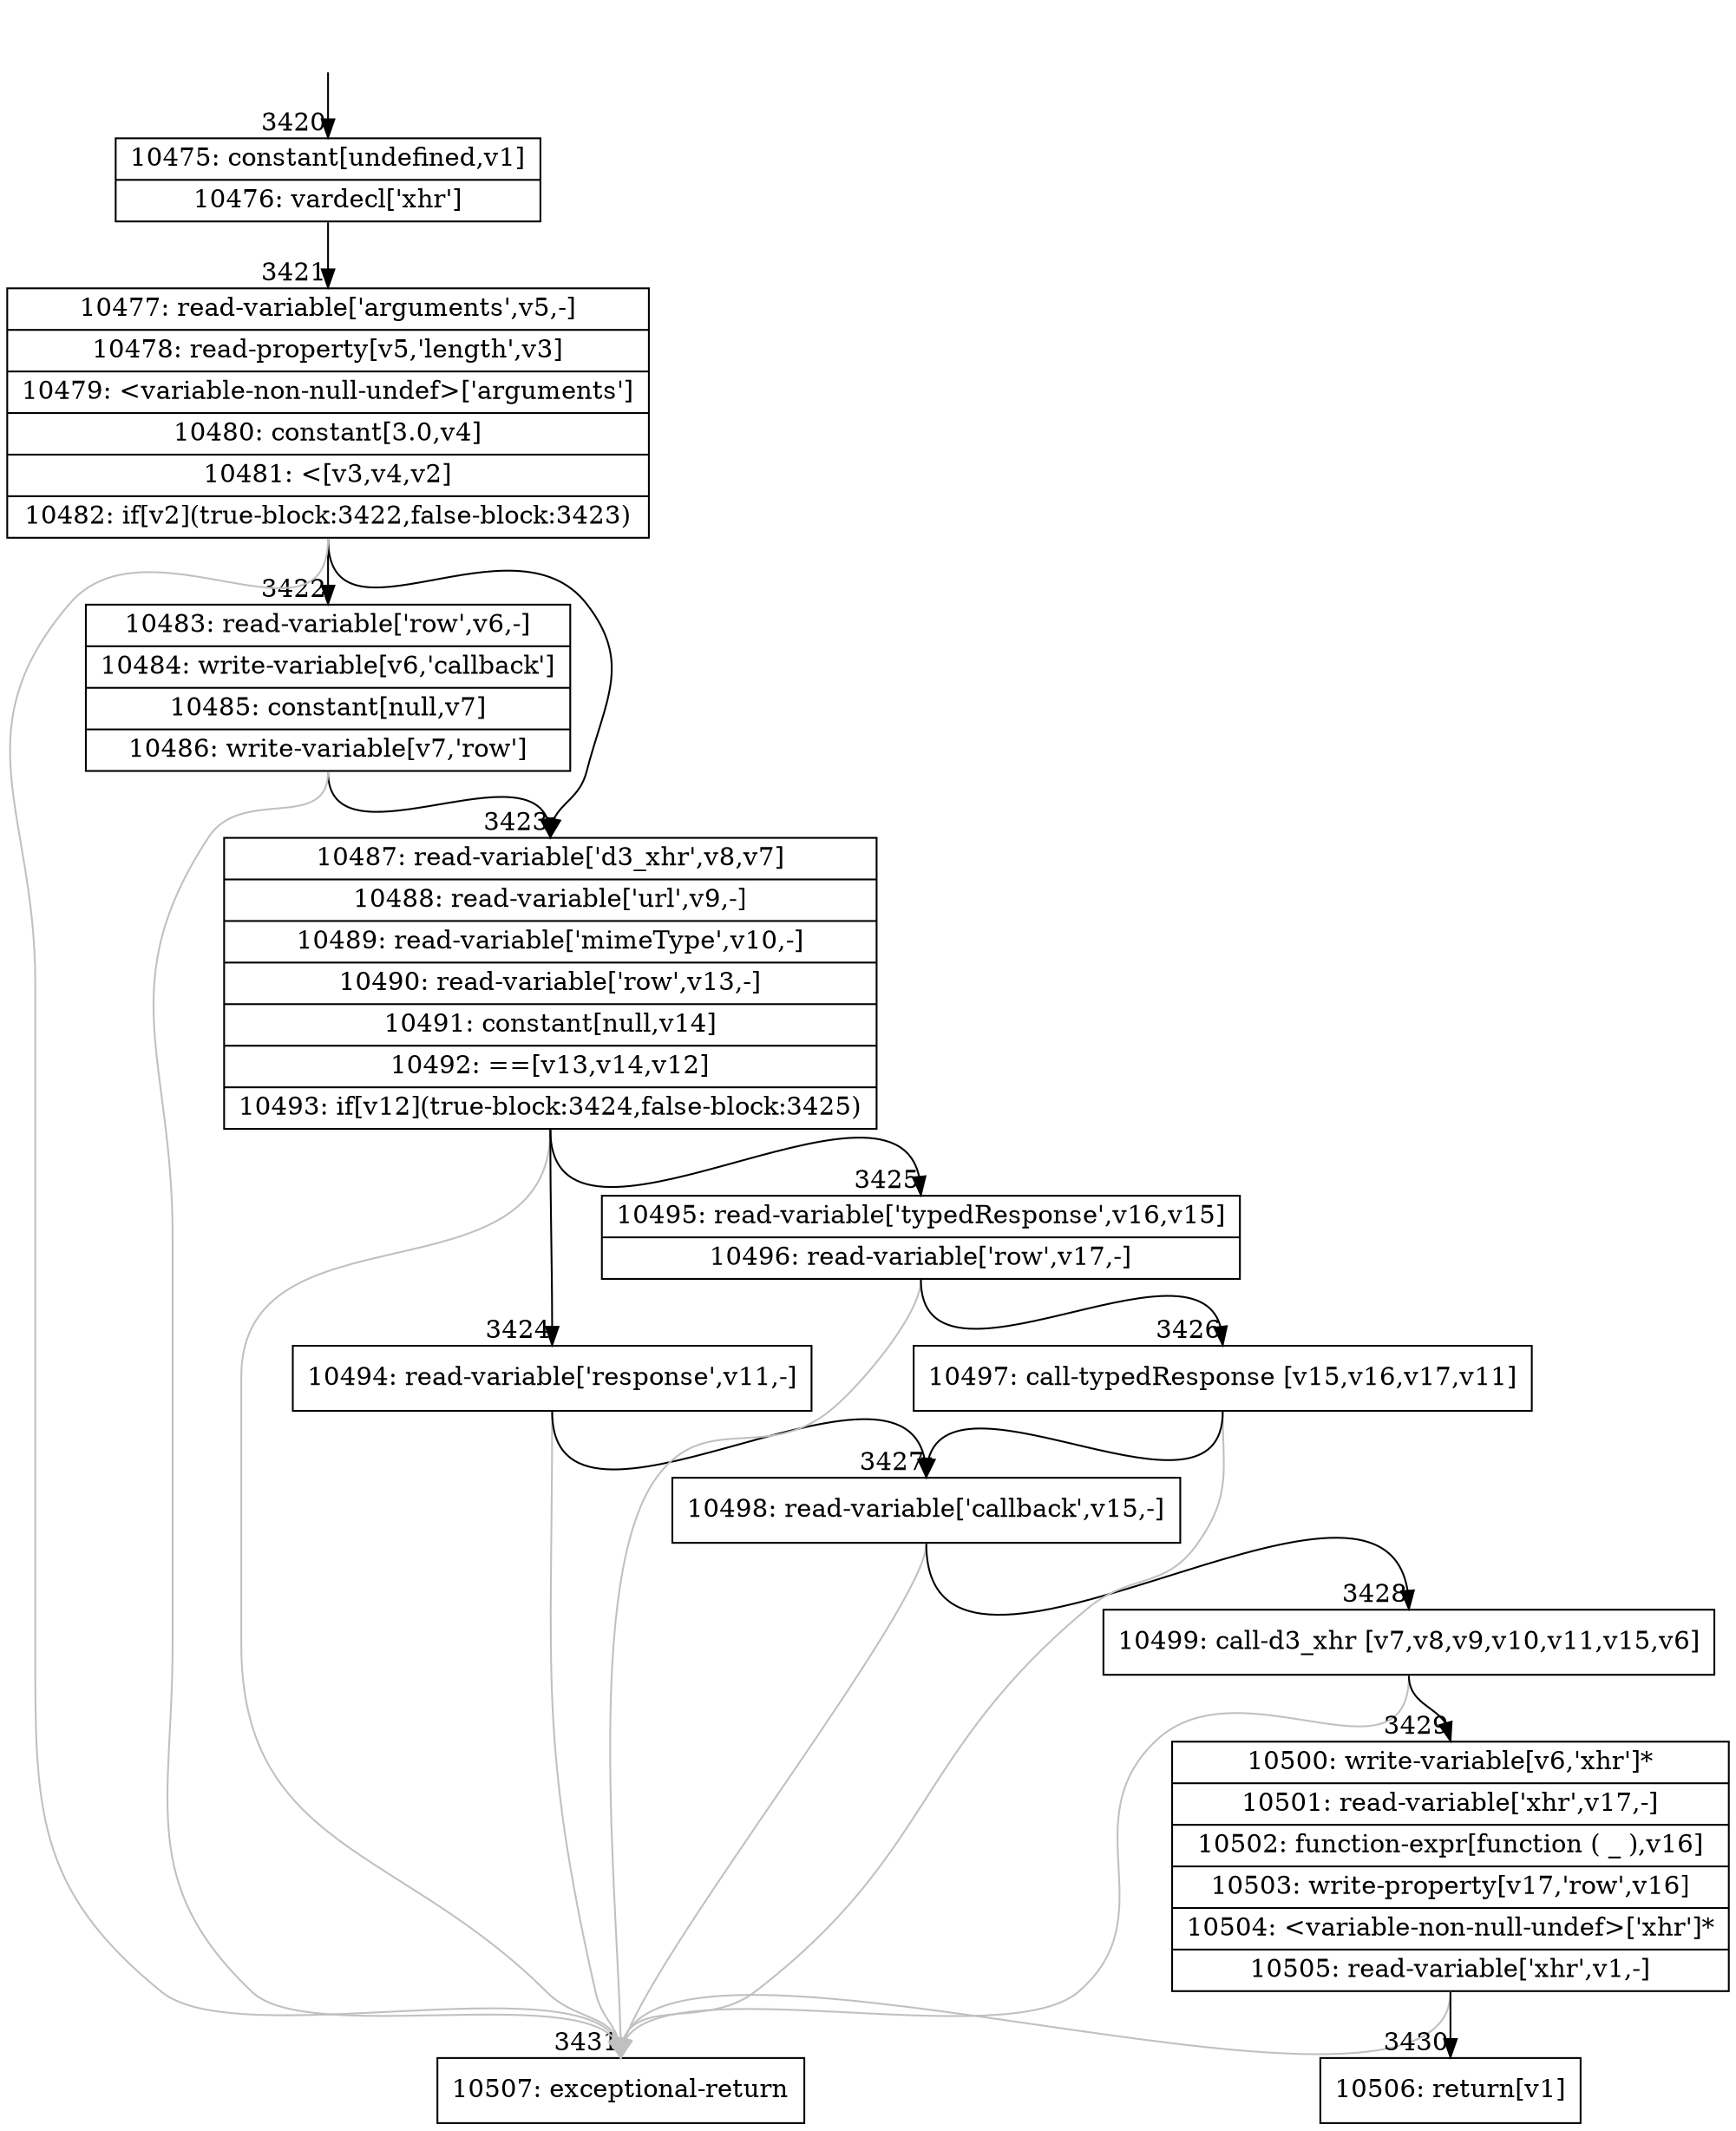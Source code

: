 digraph {
rankdir="TD"
BB_entry317[shape=none,label=""];
BB_entry317 -> BB3420 [tailport=s, headport=n, headlabel="    3420"]
BB3420 [shape=record label="{10475: constant[undefined,v1]|10476: vardecl['xhr']}" ] 
BB3420 -> BB3421 [tailport=s, headport=n, headlabel="      3421"]
BB3421 [shape=record label="{10477: read-variable['arguments',v5,-]|10478: read-property[v5,'length',v3]|10479: \<variable-non-null-undef\>['arguments']|10480: constant[3.0,v4]|10481: \<[v3,v4,v2]|10482: if[v2](true-block:3422,false-block:3423)}" ] 
BB3421 -> BB3422 [tailport=s, headport=n, headlabel="      3422"]
BB3421 -> BB3423 [tailport=s, headport=n, headlabel="      3423"]
BB3421 -> BB3431 [tailport=s, headport=n, color=gray, headlabel="      3431"]
BB3422 [shape=record label="{10483: read-variable['row',v6,-]|10484: write-variable[v6,'callback']|10485: constant[null,v7]|10486: write-variable[v7,'row']}" ] 
BB3422 -> BB3423 [tailport=s, headport=n]
BB3422 -> BB3431 [tailport=s, headport=n, color=gray]
BB3423 [shape=record label="{10487: read-variable['d3_xhr',v8,v7]|10488: read-variable['url',v9,-]|10489: read-variable['mimeType',v10,-]|10490: read-variable['row',v13,-]|10491: constant[null,v14]|10492: ==[v13,v14,v12]|10493: if[v12](true-block:3424,false-block:3425)}" ] 
BB3423 -> BB3424 [tailport=s, headport=n, headlabel="      3424"]
BB3423 -> BB3425 [tailport=s, headport=n, headlabel="      3425"]
BB3423 -> BB3431 [tailport=s, headport=n, color=gray]
BB3424 [shape=record label="{10494: read-variable['response',v11,-]}" ] 
BB3424 -> BB3427 [tailport=s, headport=n, headlabel="      3427"]
BB3424 -> BB3431 [tailport=s, headport=n, color=gray]
BB3425 [shape=record label="{10495: read-variable['typedResponse',v16,v15]|10496: read-variable['row',v17,-]}" ] 
BB3425 -> BB3426 [tailport=s, headport=n, headlabel="      3426"]
BB3425 -> BB3431 [tailport=s, headport=n, color=gray]
BB3426 [shape=record label="{10497: call-typedResponse [v15,v16,v17,v11]}" ] 
BB3426 -> BB3427 [tailport=s, headport=n]
BB3426 -> BB3431 [tailport=s, headport=n, color=gray]
BB3427 [shape=record label="{10498: read-variable['callback',v15,-]}" ] 
BB3427 -> BB3428 [tailport=s, headport=n, headlabel="      3428"]
BB3427 -> BB3431 [tailport=s, headport=n, color=gray]
BB3428 [shape=record label="{10499: call-d3_xhr [v7,v8,v9,v10,v11,v15,v6]}" ] 
BB3428 -> BB3429 [tailport=s, headport=n, headlabel="      3429"]
BB3428 -> BB3431 [tailport=s, headport=n, color=gray]
BB3429 [shape=record label="{10500: write-variable[v6,'xhr']*|10501: read-variable['xhr',v17,-]|10502: function-expr[function ( _ ),v16]|10503: write-property[v17,'row',v16]|10504: \<variable-non-null-undef\>['xhr']*|10505: read-variable['xhr',v1,-]}" ] 
BB3429 -> BB3430 [tailport=s, headport=n, headlabel="      3430"]
BB3429 -> BB3431 [tailport=s, headport=n, color=gray]
BB3430 [shape=record label="{10506: return[v1]}" ] 
BB3431 [shape=record label="{10507: exceptional-return}" ] 
//#$~ 2022
}
